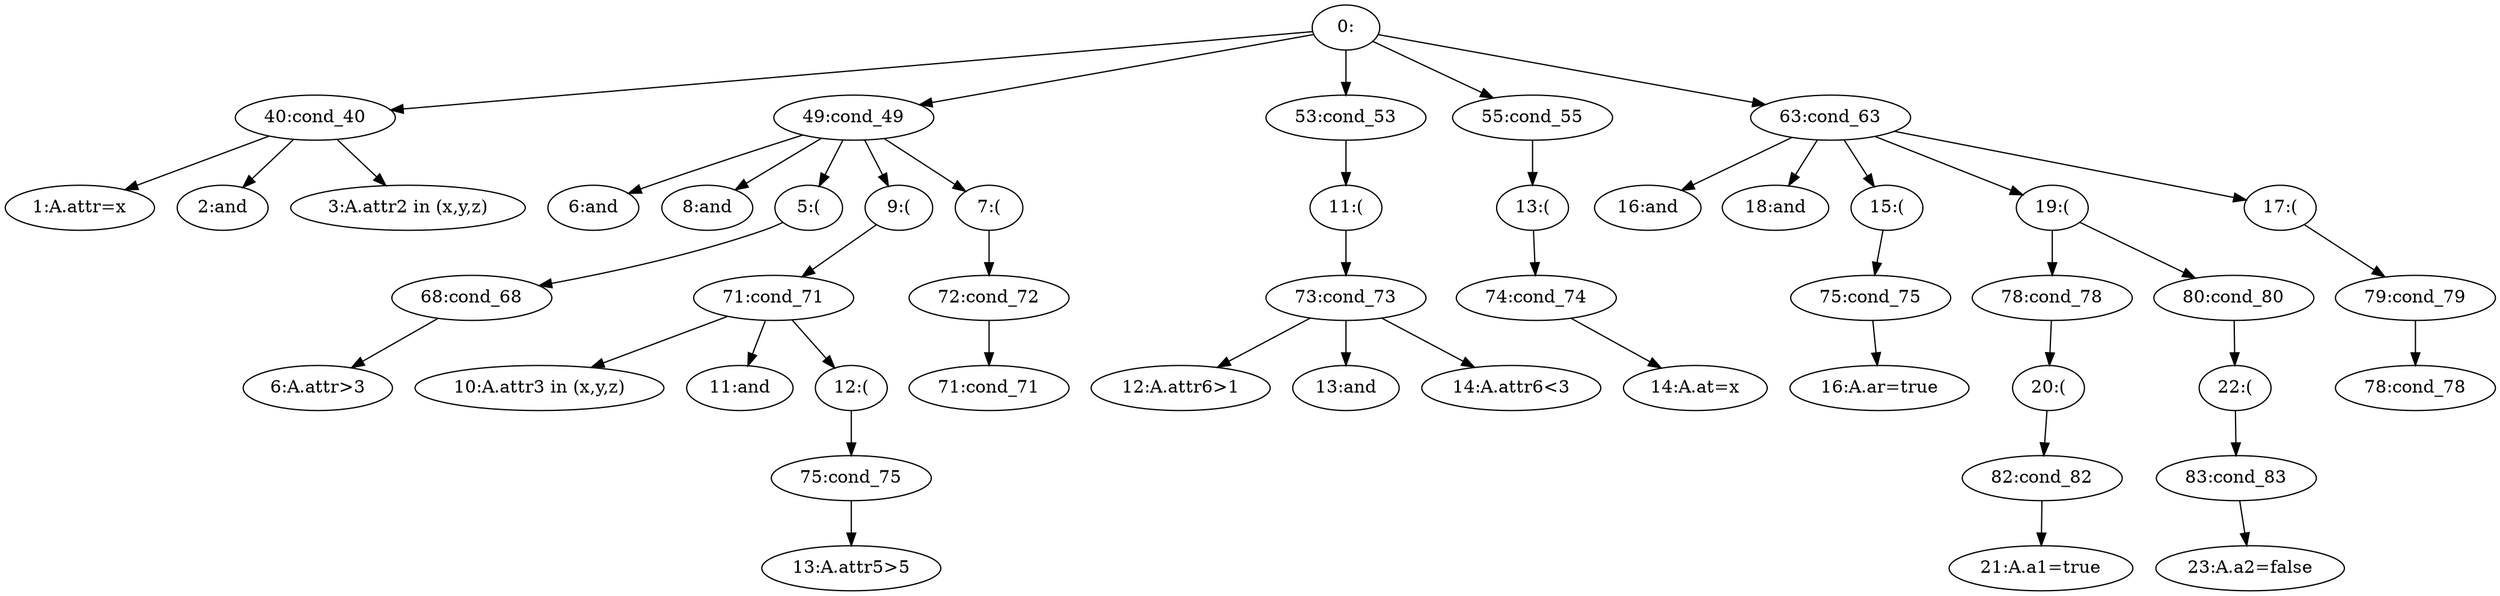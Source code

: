 // Graph
digraph {
	"4b9a52a8-6db0-40c8-b214-4ae10f4d0f66" [label="0:"]
	"a3600f5b-cd63-45de-9058-69ebef4b1503" [label="40:cond_40"]
	"4b9a52a8-6db0-40c8-b214-4ae10f4d0f66" -> "a3600f5b-cd63-45de-9058-69ebef4b1503"
	"cbae9184-5871-4ba7-ba54-7d4f30184663" [label="1:A.attr=x"]
	"a3600f5b-cd63-45de-9058-69ebef4b1503" -> "cbae9184-5871-4ba7-ba54-7d4f30184663"
	"c87a47c7-32f2-4201-abd2-2bd5ee896473" [label="2:and"]
	"a3600f5b-cd63-45de-9058-69ebef4b1503" -> "c87a47c7-32f2-4201-abd2-2bd5ee896473"
	"33f17f08-4b53-402b-b198-685e83a15a03" [label="3:A.attr2 in (x,y,z)"]
	"a3600f5b-cd63-45de-9058-69ebef4b1503" -> "33f17f08-4b53-402b-b198-685e83a15a03"
	"732f530d-38af-4c9c-a260-bfd62393deb5" [label="49:cond_49"]
	"4b9a52a8-6db0-40c8-b214-4ae10f4d0f66" -> "732f530d-38af-4c9c-a260-bfd62393deb5"
	"33e81362-47b1-4fe7-bb97-61d1b5290648" [label="6:and"]
	"732f530d-38af-4c9c-a260-bfd62393deb5" -> "33e81362-47b1-4fe7-bb97-61d1b5290648"
	"863f4813-d0af-4b1c-b766-3d0a1e8a2ec2" [label="8:and"]
	"732f530d-38af-4c9c-a260-bfd62393deb5" -> "863f4813-d0af-4b1c-b766-3d0a1e8a2ec2"
	"1c3dea0e-f116-421a-a6de-59b99ff8f6af" [label="5:("]
	"732f530d-38af-4c9c-a260-bfd62393deb5" -> "1c3dea0e-f116-421a-a6de-59b99ff8f6af"
	"065149b0-b0b0-44e5-92e8-91d2e8dc6420" [label="68:cond_68"]
	"1c3dea0e-f116-421a-a6de-59b99ff8f6af" -> "065149b0-b0b0-44e5-92e8-91d2e8dc6420"
	"2d882878-518c-447e-a0cf-43721f0088c3" [label="6:A.attr>3"]
	"065149b0-b0b0-44e5-92e8-91d2e8dc6420" -> "2d882878-518c-447e-a0cf-43721f0088c3"
	"d8452363-ce9b-4e45-9dcf-370617ca4a95" [label="9:("]
	"732f530d-38af-4c9c-a260-bfd62393deb5" -> "d8452363-ce9b-4e45-9dcf-370617ca4a95"
	"b6ff6af2-d047-4051-85e0-f8fb56887e5c" [label="71:cond_71"]
	"d8452363-ce9b-4e45-9dcf-370617ca4a95" -> "b6ff6af2-d047-4051-85e0-f8fb56887e5c"
	"59b38b71-cd73-4ca8-b769-75f34d19f149" [label="10:A.attr3 in (x,y,z)"]
	"b6ff6af2-d047-4051-85e0-f8fb56887e5c" -> "59b38b71-cd73-4ca8-b769-75f34d19f149"
	"2a593993-3580-431d-b498-e7c7d03405d3" [label="11:and"]
	"b6ff6af2-d047-4051-85e0-f8fb56887e5c" -> "2a593993-3580-431d-b498-e7c7d03405d3"
	"60a24b2f-e0e1-453e-b304-6bedab518f53" [label="12:("]
	"b6ff6af2-d047-4051-85e0-f8fb56887e5c" -> "60a24b2f-e0e1-453e-b304-6bedab518f53"
	"4316027a-cd6c-46a1-8115-c74ccc22eb90" [label="75:cond_75"]
	"60a24b2f-e0e1-453e-b304-6bedab518f53" -> "4316027a-cd6c-46a1-8115-c74ccc22eb90"
	"94748be3-97c3-410d-8099-0c9e07cea06a" [label="13:A.attr5>5"]
	"4316027a-cd6c-46a1-8115-c74ccc22eb90" -> "94748be3-97c3-410d-8099-0c9e07cea06a"
	"2c81d382-d33e-47a5-9f2a-5ef8320142fd" [label="7:("]
	"732f530d-38af-4c9c-a260-bfd62393deb5" -> "2c81d382-d33e-47a5-9f2a-5ef8320142fd"
	"b063b7f5-e4ff-4029-8f9d-38e374463502" [label="72:cond_72"]
	"2c81d382-d33e-47a5-9f2a-5ef8320142fd" -> "b063b7f5-e4ff-4029-8f9d-38e374463502"
	"417854e6-8eef-400b-b1d1-e44fbf71eaf8" [label="71:cond_71"]
	"b063b7f5-e4ff-4029-8f9d-38e374463502" -> "417854e6-8eef-400b-b1d1-e44fbf71eaf8"
	"982d94a8-e9d3-4015-8906-82062977fc3a" [label="53:cond_53"]
	"4b9a52a8-6db0-40c8-b214-4ae10f4d0f66" -> "982d94a8-e9d3-4015-8906-82062977fc3a"
	"36a7d8da-0d95-4653-8e73-70284b4df7a2" [label="11:("]
	"982d94a8-e9d3-4015-8906-82062977fc3a" -> "36a7d8da-0d95-4653-8e73-70284b4df7a2"
	"341df256-de95-42cf-b103-428d92845279" [label="73:cond_73"]
	"36a7d8da-0d95-4653-8e73-70284b4df7a2" -> "341df256-de95-42cf-b103-428d92845279"
	"254ba8c6-c5d4-4cfd-b8e0-95dcb1c9f579" [label="12:A.attr6>1"]
	"341df256-de95-42cf-b103-428d92845279" -> "254ba8c6-c5d4-4cfd-b8e0-95dcb1c9f579"
	"30711dbb-2b30-48ad-8680-aa2f49658db1" [label="13:and"]
	"341df256-de95-42cf-b103-428d92845279" -> "30711dbb-2b30-48ad-8680-aa2f49658db1"
	"717cfd81-249b-481b-8871-10b7bb366b45" [label="14:A.attr6<3"]
	"341df256-de95-42cf-b103-428d92845279" -> "717cfd81-249b-481b-8871-10b7bb366b45"
	"127d9fed-b2cb-4c2f-a9f6-eecaed4e0921" [label="55:cond_55"]
	"4b9a52a8-6db0-40c8-b214-4ae10f4d0f66" -> "127d9fed-b2cb-4c2f-a9f6-eecaed4e0921"
	"693e34b8-f742-4064-a540-1c0f0f85c769" [label="13:("]
	"127d9fed-b2cb-4c2f-a9f6-eecaed4e0921" -> "693e34b8-f742-4064-a540-1c0f0f85c769"
	"dc749b47-448e-4658-8921-f62ed735ae27" [label="74:cond_74"]
	"693e34b8-f742-4064-a540-1c0f0f85c769" -> "dc749b47-448e-4658-8921-f62ed735ae27"
	"607746fc-f12e-456e-98b6-e745f0d0a60c" [label="14:A.at=x"]
	"dc749b47-448e-4658-8921-f62ed735ae27" -> "607746fc-f12e-456e-98b6-e745f0d0a60c"
	"fa3b0143-e3ee-470b-8308-8ff20a5ac1b7" [label="63:cond_63"]
	"4b9a52a8-6db0-40c8-b214-4ae10f4d0f66" -> "fa3b0143-e3ee-470b-8308-8ff20a5ac1b7"
	"576647a8-8599-451e-be95-ee171266748e" [label="16:and"]
	"fa3b0143-e3ee-470b-8308-8ff20a5ac1b7" -> "576647a8-8599-451e-be95-ee171266748e"
	"6fa268bf-454b-4588-aa8c-4432b1e2cb0a" [label="18:and"]
	"fa3b0143-e3ee-470b-8308-8ff20a5ac1b7" -> "6fa268bf-454b-4588-aa8c-4432b1e2cb0a"
	"0050183f-5fde-4112-b659-234ff3d9e230" [label="15:("]
	"fa3b0143-e3ee-470b-8308-8ff20a5ac1b7" -> "0050183f-5fde-4112-b659-234ff3d9e230"
	"0575962d-4a2c-42a0-8ed3-d6a1111704de" [label="75:cond_75"]
	"0050183f-5fde-4112-b659-234ff3d9e230" -> "0575962d-4a2c-42a0-8ed3-d6a1111704de"
	"54c551a4-e899-419c-b3a5-63cc08e1d3ca" [label="16:A.ar=true"]
	"0575962d-4a2c-42a0-8ed3-d6a1111704de" -> "54c551a4-e899-419c-b3a5-63cc08e1d3ca"
	"e64185b0-e9fc-4162-a794-6826725a0dcc" [label="19:("]
	"fa3b0143-e3ee-470b-8308-8ff20a5ac1b7" -> "e64185b0-e9fc-4162-a794-6826725a0dcc"
	"50a42d14-d946-4575-bcc9-206a23a2cddb" [label="78:cond_78"]
	"e64185b0-e9fc-4162-a794-6826725a0dcc" -> "50a42d14-d946-4575-bcc9-206a23a2cddb"
	"d5ba141b-9c0d-4837-927f-b6a0dd7ea0d8" [label="20:("]
	"50a42d14-d946-4575-bcc9-206a23a2cddb" -> "d5ba141b-9c0d-4837-927f-b6a0dd7ea0d8"
	"b1f0e371-9b0a-4a2c-b0c7-624fec37b2df" [label="82:cond_82"]
	"d5ba141b-9c0d-4837-927f-b6a0dd7ea0d8" -> "b1f0e371-9b0a-4a2c-b0c7-624fec37b2df"
	"51b6fa58-8136-40fd-9b94-e91a4f8581a7" [label="21:A.a1=true"]
	"b1f0e371-9b0a-4a2c-b0c7-624fec37b2df" -> "51b6fa58-8136-40fd-9b94-e91a4f8581a7"
	"8fc0f681-e3d3-4fd3-a4f7-82bf06d93da8" [label="80:cond_80"]
	"e64185b0-e9fc-4162-a794-6826725a0dcc" -> "8fc0f681-e3d3-4fd3-a4f7-82bf06d93da8"
	"f33f41a9-3717-4a68-82a0-97a55d965505" [label="22:("]
	"8fc0f681-e3d3-4fd3-a4f7-82bf06d93da8" -> "f33f41a9-3717-4a68-82a0-97a55d965505"
	"0d7fad5d-9fd3-41d4-8d4d-9b4ebacfc306" [label="83:cond_83"]
	"f33f41a9-3717-4a68-82a0-97a55d965505" -> "0d7fad5d-9fd3-41d4-8d4d-9b4ebacfc306"
	"0ea64e8e-99fd-4bb6-8b1a-d87fd01ffba0" [label="23:A.a2=false"]
	"0d7fad5d-9fd3-41d4-8d4d-9b4ebacfc306" -> "0ea64e8e-99fd-4bb6-8b1a-d87fd01ffba0"
	"e5dcb96b-82b3-4b4b-aea4-03c90d35b9d9" [label="17:("]
	"fa3b0143-e3ee-470b-8308-8ff20a5ac1b7" -> "e5dcb96b-82b3-4b4b-aea4-03c90d35b9d9"
	"835de070-9ee2-4539-afec-c1580db254f1" [label="79:cond_79"]
	"e5dcb96b-82b3-4b4b-aea4-03c90d35b9d9" -> "835de070-9ee2-4539-afec-c1580db254f1"
	"094bf486-667b-4e45-82eb-5924e75093dd" [label="78:cond_78"]
	"835de070-9ee2-4539-afec-c1580db254f1" -> "094bf486-667b-4e45-82eb-5924e75093dd"
}
